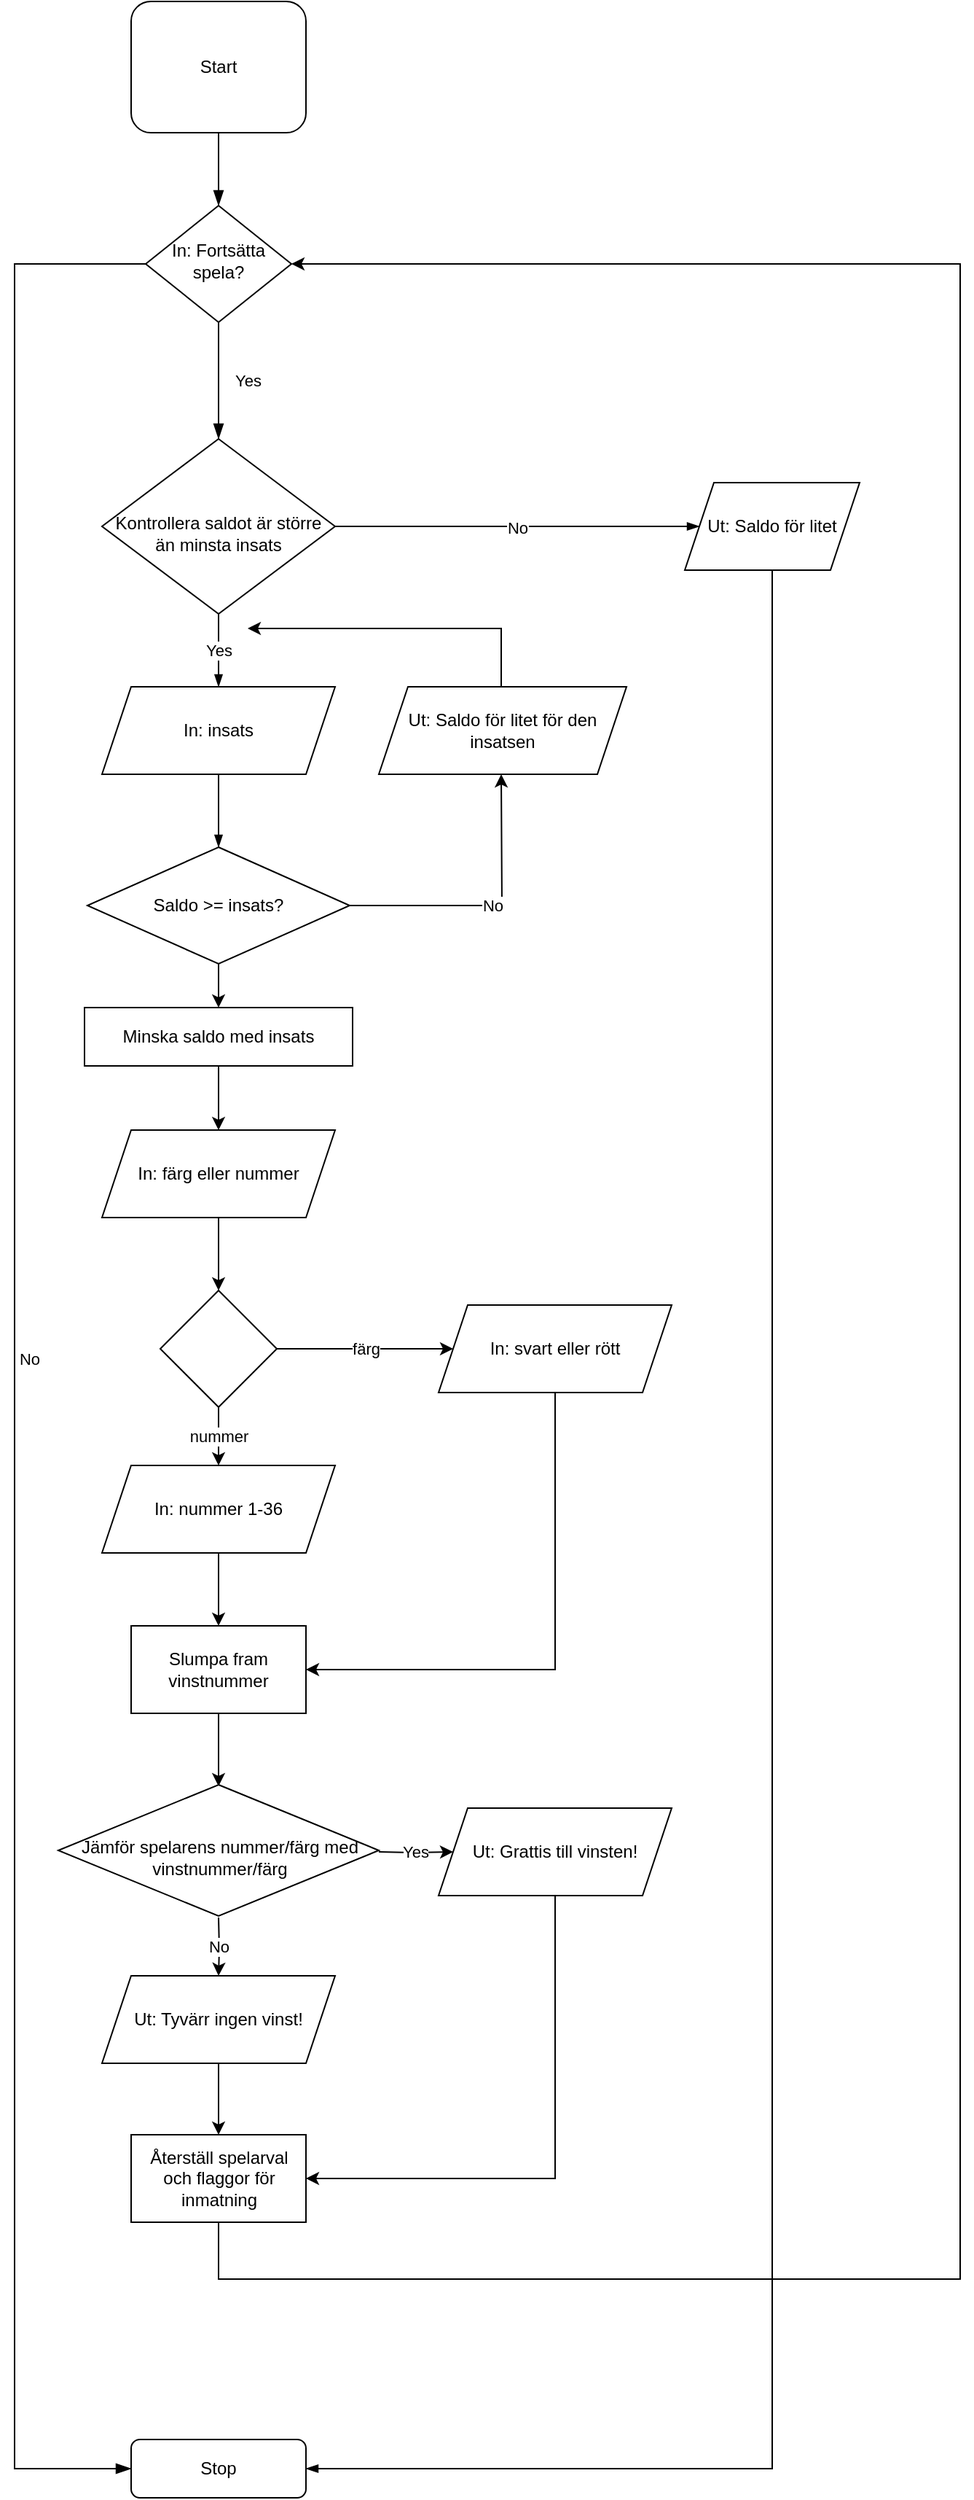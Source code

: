 <mxfile version="19.0.3" type="device"><diagram id="C5RBs43oDa-KdzZeNtuy" name="Page-1"><mxGraphModel dx="1156" dy="581" grid="0" gridSize="10" guides="1" tooltips="1" connect="1" arrows="1" fold="1" page="1" pageScale="1" pageWidth="827" pageHeight="1169" math="0" shadow="0"><root><mxCell id="WIyWlLk6GJQsqaUBKTNV-0"/><mxCell id="WIyWlLk6GJQsqaUBKTNV-1" parent="WIyWlLk6GJQsqaUBKTNV-0"/><mxCell id="WIyWlLk6GJQsqaUBKTNV-2" value="" style="rounded=0;html=1;jettySize=auto;orthogonalLoop=1;fontSize=11;endArrow=blockThin;endFill=1;endSize=8;strokeWidth=1;shadow=0;labelBackgroundColor=none;edgeStyle=orthogonalEdgeStyle;" parent="WIyWlLk6GJQsqaUBKTNV-1" source="WIyWlLk6GJQsqaUBKTNV-3" target="WIyWlLk6GJQsqaUBKTNV-6" edge="1"><mxGeometry relative="1" as="geometry"/></mxCell><mxCell id="WIyWlLk6GJQsqaUBKTNV-3" value="Start" style="rounded=1;whiteSpace=wrap;html=1;fontSize=12;glass=0;strokeWidth=1;shadow=0;" parent="WIyWlLk6GJQsqaUBKTNV-1" vertex="1"><mxGeometry x="160" y="30" width="120" height="90" as="geometry"/></mxCell><mxCell id="WIyWlLk6GJQsqaUBKTNV-4" value="Yes" style="rounded=0;html=1;jettySize=auto;orthogonalLoop=1;fontSize=11;endArrow=blockThin;endFill=1;endSize=8;strokeWidth=1;shadow=0;labelBackgroundColor=none;edgeStyle=orthogonalEdgeStyle;" parent="WIyWlLk6GJQsqaUBKTNV-1" source="WIyWlLk6GJQsqaUBKTNV-6" target="WIyWlLk6GJQsqaUBKTNV-10" edge="1"><mxGeometry y="20" relative="1" as="geometry"><mxPoint as="offset"/></mxGeometry></mxCell><mxCell id="WIyWlLk6GJQsqaUBKTNV-5" value="No" style="edgeStyle=orthogonalEdgeStyle;rounded=0;html=1;jettySize=auto;orthogonalLoop=1;fontSize=11;endArrow=blockThin;endFill=1;endSize=8;strokeWidth=1;shadow=0;labelBackgroundColor=none;exitX=0;exitY=0.5;exitDx=0;exitDy=0;entryX=0;entryY=0.5;entryDx=0;entryDy=0;" parent="WIyWlLk6GJQsqaUBKTNV-1" source="WIyWlLk6GJQsqaUBKTNV-6" target="WIyWlLk6GJQsqaUBKTNV-11" edge="1"><mxGeometry y="10" relative="1" as="geometry"><mxPoint as="offset"/><mxPoint x="90" y="440" as="targetPoint"/><Array as="points"><mxPoint x="80" y="210"/><mxPoint x="80" y="1722"/></Array></mxGeometry></mxCell><mxCell id="WIyWlLk6GJQsqaUBKTNV-6" value="In: Fortsätta spela?" style="rhombus;whiteSpace=wrap;html=1;shadow=0;fontFamily=Helvetica;fontSize=12;align=center;strokeWidth=1;spacing=6;spacingTop=-4;" parent="WIyWlLk6GJQsqaUBKTNV-1" vertex="1"><mxGeometry x="170" y="170" width="100" height="80" as="geometry"/></mxCell><mxCell id="add4nnjq6_vR_UrR0m75-5" value="No" style="edgeStyle=orthogonalEdgeStyle;rounded=0;orthogonalLoop=1;jettySize=auto;html=1;exitX=1;exitY=0.5;exitDx=0;exitDy=0;entryX=0;entryY=0.5;entryDx=0;entryDy=0;endArrow=blockThin;endFill=1;" parent="WIyWlLk6GJQsqaUBKTNV-1" source="WIyWlLk6GJQsqaUBKTNV-10" edge="1"><mxGeometry relative="1" as="geometry"><mxPoint x="550" y="390" as="targetPoint"/></mxGeometry></mxCell><mxCell id="add4nnjq6_vR_UrR0m75-9" value="Yes" style="edgeStyle=orthogonalEdgeStyle;rounded=0;orthogonalLoop=1;jettySize=auto;html=1;entryX=0.5;entryY=0;entryDx=0;entryDy=0;endArrow=blockThin;endFill=1;" parent="WIyWlLk6GJQsqaUBKTNV-1" source="WIyWlLk6GJQsqaUBKTNV-10" target="add4nnjq6_vR_UrR0m75-10" edge="1"><mxGeometry relative="1" as="geometry"><mxPoint x="220" y="520" as="targetPoint"/></mxGeometry></mxCell><mxCell id="WIyWlLk6GJQsqaUBKTNV-10" value="Kontrollera saldot är större än minsta insats" style="rhombus;whiteSpace=wrap;html=1;shadow=0;fontFamily=Helvetica;fontSize=12;align=center;strokeWidth=1;spacing=6;spacingTop=10;" parent="WIyWlLk6GJQsqaUBKTNV-1" vertex="1"><mxGeometry x="140" y="330" width="160" height="120" as="geometry"/></mxCell><mxCell id="WIyWlLk6GJQsqaUBKTNV-11" value="Stop" style="rounded=1;whiteSpace=wrap;html=1;fontSize=12;glass=0;strokeWidth=1;shadow=0;" parent="WIyWlLk6GJQsqaUBKTNV-1" vertex="1"><mxGeometry x="160" y="1702" width="120" height="40" as="geometry"/></mxCell><mxCell id="add4nnjq6_vR_UrR0m75-7" style="edgeStyle=orthogonalEdgeStyle;rounded=0;orthogonalLoop=1;jettySize=auto;html=1;entryX=1;entryY=0.5;entryDx=0;entryDy=0;endArrow=blockThin;endFill=1;" parent="WIyWlLk6GJQsqaUBKTNV-1" target="WIyWlLk6GJQsqaUBKTNV-11" edge="1"><mxGeometry relative="1" as="geometry"><Array as="points"><mxPoint x="600" y="420"/><mxPoint x="600" y="1722"/></Array><mxPoint x="610" y="420" as="sourcePoint"/></mxGeometry></mxCell><mxCell id="add4nnjq6_vR_UrR0m75-12" style="edgeStyle=orthogonalEdgeStyle;rounded=0;orthogonalLoop=1;jettySize=auto;html=1;entryX=0.5;entryY=0;entryDx=0;entryDy=0;endArrow=blockThin;endFill=1;" parent="WIyWlLk6GJQsqaUBKTNV-1" source="add4nnjq6_vR_UrR0m75-10" target="add4nnjq6_vR_UrR0m75-13" edge="1"><mxGeometry relative="1" as="geometry"><mxPoint x="220" y="610" as="targetPoint"/></mxGeometry></mxCell><mxCell id="add4nnjq6_vR_UrR0m75-10" value="In: insats" style="shape=parallelogram;perimeter=parallelogramPerimeter;whiteSpace=wrap;html=1;fixedSize=1;" parent="WIyWlLk6GJQsqaUBKTNV-1" vertex="1"><mxGeometry x="140" y="500" width="160" height="60" as="geometry"/></mxCell><mxCell id="lTKATb2LQ7OgM3ZhORIK-2" value="No" style="edgeStyle=orthogonalEdgeStyle;rounded=0;orthogonalLoop=1;jettySize=auto;html=1;exitX=1;exitY=0.5;exitDx=0;exitDy=0;entryX=0.5;entryY=1;entryDx=0;entryDy=0;" edge="1" parent="WIyWlLk6GJQsqaUBKTNV-1" source="add4nnjq6_vR_UrR0m75-13"><mxGeometry relative="1" as="geometry"><mxPoint x="414" y="560" as="targetPoint"/></mxGeometry></mxCell><mxCell id="lTKATb2LQ7OgM3ZhORIK-29" style="edgeStyle=orthogonalEdgeStyle;curved=0;rounded=1;sketch=0;orthogonalLoop=1;jettySize=auto;html=1;exitX=0.5;exitY=1;exitDx=0;exitDy=0;entryX=0.5;entryY=0;entryDx=0;entryDy=0;" edge="1" parent="WIyWlLk6GJQsqaUBKTNV-1" source="add4nnjq6_vR_UrR0m75-13" target="lTKATb2LQ7OgM3ZhORIK-28"><mxGeometry relative="1" as="geometry"/></mxCell><mxCell id="add4nnjq6_vR_UrR0m75-13" value="&lt;span&gt;Saldo &amp;gt;= insats?&lt;/span&gt;" style="rhombus;whiteSpace=wrap;html=1;" parent="WIyWlLk6GJQsqaUBKTNV-1" vertex="1"><mxGeometry x="130" y="610" width="180" height="80" as="geometry"/></mxCell><mxCell id="lTKATb2LQ7OgM3ZhORIK-3" style="edgeStyle=orthogonalEdgeStyle;rounded=0;orthogonalLoop=1;jettySize=auto;html=1;" edge="1" parent="WIyWlLk6GJQsqaUBKTNV-1"><mxGeometry relative="1" as="geometry"><mxPoint x="240" y="460" as="targetPoint"/><mxPoint x="414" y="500" as="sourcePoint"/><Array as="points"><mxPoint x="414" y="460"/></Array></mxGeometry></mxCell><mxCell id="lTKATb2LQ7OgM3ZhORIK-4" value="&lt;span style=&quot;&quot;&gt;Ut: Saldo för litet för den insatsen&lt;/span&gt;" style="shape=parallelogram;perimeter=parallelogramPerimeter;whiteSpace=wrap;html=1;fixedSize=1;" vertex="1" parent="WIyWlLk6GJQsqaUBKTNV-1"><mxGeometry x="330" y="500" width="170" height="60" as="geometry"/></mxCell><mxCell id="lTKATb2LQ7OgM3ZhORIK-5" value="&lt;span style=&quot;&quot;&gt;Ut: Saldo för litet&lt;/span&gt;" style="shape=parallelogram;perimeter=parallelogramPerimeter;whiteSpace=wrap;html=1;fixedSize=1;" vertex="1" parent="WIyWlLk6GJQsqaUBKTNV-1"><mxGeometry x="540" y="360" width="120" height="60" as="geometry"/></mxCell><mxCell id="lTKATb2LQ7OgM3ZhORIK-9" style="edgeStyle=orthogonalEdgeStyle;rounded=0;orthogonalLoop=1;jettySize=auto;html=1;exitX=0.5;exitY=1;exitDx=0;exitDy=0;entryX=0.5;entryY=0;entryDx=0;entryDy=0;" edge="1" parent="WIyWlLk6GJQsqaUBKTNV-1" source="lTKATb2LQ7OgM3ZhORIK-6" target="lTKATb2LQ7OgM3ZhORIK-8"><mxGeometry relative="1" as="geometry"/></mxCell><mxCell id="lTKATb2LQ7OgM3ZhORIK-6" value="&lt;span style=&quot;&quot;&gt;In: färg eller nummer&lt;/span&gt;" style="shape=parallelogram;perimeter=parallelogramPerimeter;whiteSpace=wrap;html=1;fixedSize=1;" vertex="1" parent="WIyWlLk6GJQsqaUBKTNV-1"><mxGeometry x="140" y="804" width="160" height="60" as="geometry"/></mxCell><mxCell id="lTKATb2LQ7OgM3ZhORIK-12" value="färg" style="edgeStyle=orthogonalEdgeStyle;rounded=0;orthogonalLoop=1;jettySize=auto;html=1;exitX=1;exitY=0.5;exitDx=0;exitDy=0;entryX=0;entryY=0.5;entryDx=0;entryDy=0;" edge="1" parent="WIyWlLk6GJQsqaUBKTNV-1" source="lTKATb2LQ7OgM3ZhORIK-8" target="lTKATb2LQ7OgM3ZhORIK-11"><mxGeometry relative="1" as="geometry"/></mxCell><mxCell id="lTKATb2LQ7OgM3ZhORIK-14" value="nummer" style="edgeStyle=orthogonalEdgeStyle;rounded=0;orthogonalLoop=1;jettySize=auto;html=1;exitX=0.5;exitY=1;exitDx=0;exitDy=0;entryX=0.5;entryY=0;entryDx=0;entryDy=0;" edge="1" parent="WIyWlLk6GJQsqaUBKTNV-1" source="lTKATb2LQ7OgM3ZhORIK-8" target="lTKATb2LQ7OgM3ZhORIK-13"><mxGeometry relative="1" as="geometry"/></mxCell><mxCell id="lTKATb2LQ7OgM3ZhORIK-8" value="" style="rhombus;whiteSpace=wrap;html=1;" vertex="1" parent="WIyWlLk6GJQsqaUBKTNV-1"><mxGeometry x="180" y="914" width="80" height="80" as="geometry"/></mxCell><mxCell id="lTKATb2LQ7OgM3ZhORIK-16" style="edgeStyle=orthogonalEdgeStyle;rounded=0;orthogonalLoop=1;jettySize=auto;html=1;entryX=1;entryY=0.5;entryDx=0;entryDy=0;exitX=0.5;exitY=1;exitDx=0;exitDy=0;" edge="1" parent="WIyWlLk6GJQsqaUBKTNV-1" source="lTKATb2LQ7OgM3ZhORIK-11" target="lTKATb2LQ7OgM3ZhORIK-15"><mxGeometry relative="1" as="geometry"><Array as="points"><mxPoint x="451" y="1174"/></Array></mxGeometry></mxCell><mxCell id="lTKATb2LQ7OgM3ZhORIK-11" value="&lt;span style=&quot;&quot;&gt;In: svart eller rött&lt;/span&gt;" style="shape=parallelogram;perimeter=parallelogramPerimeter;whiteSpace=wrap;html=1;fixedSize=1;" vertex="1" parent="WIyWlLk6GJQsqaUBKTNV-1"><mxGeometry x="371" y="924" width="160" height="60" as="geometry"/></mxCell><mxCell id="lTKATb2LQ7OgM3ZhORIK-17" style="edgeStyle=orthogonalEdgeStyle;rounded=0;orthogonalLoop=1;jettySize=auto;html=1;exitX=0.5;exitY=1;exitDx=0;exitDy=0;entryX=0.5;entryY=0;entryDx=0;entryDy=0;" edge="1" parent="WIyWlLk6GJQsqaUBKTNV-1" source="lTKATb2LQ7OgM3ZhORIK-13" target="lTKATb2LQ7OgM3ZhORIK-15"><mxGeometry relative="1" as="geometry"/></mxCell><mxCell id="lTKATb2LQ7OgM3ZhORIK-13" value="&lt;span style=&quot;&quot;&gt;In: nummer 1-36&lt;/span&gt;" style="shape=parallelogram;perimeter=parallelogramPerimeter;whiteSpace=wrap;html=1;fixedSize=1;" vertex="1" parent="WIyWlLk6GJQsqaUBKTNV-1"><mxGeometry x="140" y="1034" width="160" height="60" as="geometry"/></mxCell><mxCell id="lTKATb2LQ7OgM3ZhORIK-19" style="edgeStyle=orthogonalEdgeStyle;rounded=0;orthogonalLoop=1;jettySize=auto;html=1;exitX=0.5;exitY=1;exitDx=0;exitDy=0;entryX=0.5;entryY=0;entryDx=0;entryDy=0;" edge="1" parent="WIyWlLk6GJQsqaUBKTNV-1" source="lTKATb2LQ7OgM3ZhORIK-15"><mxGeometry relative="1" as="geometry"><mxPoint x="220" y="1254" as="targetPoint"/></mxGeometry></mxCell><mxCell id="lTKATb2LQ7OgM3ZhORIK-15" value="Slumpa fram vinstnummer" style="rounded=0;whiteSpace=wrap;html=1;" vertex="1" parent="WIyWlLk6GJQsqaUBKTNV-1"><mxGeometry x="160" y="1144" width="120" height="60" as="geometry"/></mxCell><mxCell id="lTKATb2LQ7OgM3ZhORIK-23" value="Yes" style="edgeStyle=orthogonalEdgeStyle;curved=0;rounded=1;sketch=0;orthogonalLoop=1;jettySize=auto;html=1;exitX=1;exitY=0.5;exitDx=0;exitDy=0;entryX=0;entryY=0.5;entryDx=0;entryDy=0;" edge="1" parent="WIyWlLk6GJQsqaUBKTNV-1" target="lTKATb2LQ7OgM3ZhORIK-21"><mxGeometry relative="1" as="geometry"><mxPoint x="330" y="1299" as="sourcePoint"/></mxGeometry></mxCell><mxCell id="lTKATb2LQ7OgM3ZhORIK-24" value="No" style="edgeStyle=orthogonalEdgeStyle;curved=0;rounded=1;sketch=0;orthogonalLoop=1;jettySize=auto;html=1;exitX=0.5;exitY=1;exitDx=0;exitDy=0;" edge="1" parent="WIyWlLk6GJQsqaUBKTNV-1" target="lTKATb2LQ7OgM3ZhORIK-22"><mxGeometry relative="1" as="geometry"><mxPoint x="220" y="1344" as="sourcePoint"/></mxGeometry></mxCell><mxCell id="lTKATb2LQ7OgM3ZhORIK-20" value="Jämför spelarens nummer/färg med vinstnummer/färg" style="rhombus;whiteSpace=wrap;html=1;spacingTop=10;spacing=2;spacingLeft=12;spacingRight=10;" vertex="1" parent="WIyWlLk6GJQsqaUBKTNV-1"><mxGeometry x="110" y="1253" width="220" height="90" as="geometry"/></mxCell><mxCell id="lTKATb2LQ7OgM3ZhORIK-31" style="edgeStyle=orthogonalEdgeStyle;rounded=0;sketch=0;orthogonalLoop=1;jettySize=auto;html=1;exitX=0.5;exitY=1;exitDx=0;exitDy=0;entryX=1;entryY=0.5;entryDx=0;entryDy=0;" edge="1" parent="WIyWlLk6GJQsqaUBKTNV-1" source="lTKATb2LQ7OgM3ZhORIK-21" target="lTKATb2LQ7OgM3ZhORIK-25"><mxGeometry relative="1" as="geometry"/></mxCell><mxCell id="lTKATb2LQ7OgM3ZhORIK-21" value="&lt;span style=&quot;&quot;&gt;Ut: Grattis till vinsten!&lt;/span&gt;" style="shape=parallelogram;perimeter=parallelogramPerimeter;whiteSpace=wrap;html=1;fixedSize=1;" vertex="1" parent="WIyWlLk6GJQsqaUBKTNV-1"><mxGeometry x="371" y="1269" width="160" height="60" as="geometry"/></mxCell><mxCell id="lTKATb2LQ7OgM3ZhORIK-26" style="edgeStyle=orthogonalEdgeStyle;curved=0;rounded=1;sketch=0;orthogonalLoop=1;jettySize=auto;html=1;exitX=0.5;exitY=1;exitDx=0;exitDy=0;entryX=0.5;entryY=0;entryDx=0;entryDy=0;" edge="1" parent="WIyWlLk6GJQsqaUBKTNV-1" source="lTKATb2LQ7OgM3ZhORIK-22" target="lTKATb2LQ7OgM3ZhORIK-25"><mxGeometry relative="1" as="geometry"/></mxCell><mxCell id="lTKATb2LQ7OgM3ZhORIK-22" value="&lt;span style=&quot;&quot;&gt;Ut: Tyvärr ingen vinst!&lt;/span&gt;" style="shape=parallelogram;perimeter=parallelogramPerimeter;whiteSpace=wrap;html=1;fixedSize=1;" vertex="1" parent="WIyWlLk6GJQsqaUBKTNV-1"><mxGeometry x="140" y="1384" width="160" height="60" as="geometry"/></mxCell><mxCell id="lTKATb2LQ7OgM3ZhORIK-32" style="edgeStyle=orthogonalEdgeStyle;rounded=0;sketch=0;orthogonalLoop=1;jettySize=auto;html=1;entryX=1;entryY=0.5;entryDx=0;entryDy=0;" edge="1" parent="WIyWlLk6GJQsqaUBKTNV-1" source="lTKATb2LQ7OgM3ZhORIK-25" target="WIyWlLk6GJQsqaUBKTNV-6"><mxGeometry relative="1" as="geometry"><Array as="points"><mxPoint x="220" y="1592"/><mxPoint x="729" y="1592"/><mxPoint x="729" y="210"/></Array></mxGeometry></mxCell><mxCell id="lTKATb2LQ7OgM3ZhORIK-25" value="Återställ spelarval och flaggor för inmatning" style="rounded=0;whiteSpace=wrap;html=1;sketch=0;spacingLeft=1;" vertex="1" parent="WIyWlLk6GJQsqaUBKTNV-1"><mxGeometry x="160" y="1493" width="120" height="60" as="geometry"/></mxCell><mxCell id="lTKATb2LQ7OgM3ZhORIK-30" style="edgeStyle=orthogonalEdgeStyle;curved=0;rounded=1;sketch=0;orthogonalLoop=1;jettySize=auto;html=1;exitX=0.5;exitY=1;exitDx=0;exitDy=0;entryX=0.5;entryY=0;entryDx=0;entryDy=0;" edge="1" parent="WIyWlLk6GJQsqaUBKTNV-1" source="lTKATb2LQ7OgM3ZhORIK-28" target="lTKATb2LQ7OgM3ZhORIK-6"><mxGeometry relative="1" as="geometry"/></mxCell><mxCell id="lTKATb2LQ7OgM3ZhORIK-28" value="Minska saldo med insats" style="rounded=0;whiteSpace=wrap;html=1;sketch=0;" vertex="1" parent="WIyWlLk6GJQsqaUBKTNV-1"><mxGeometry x="128" y="720" width="184" height="40" as="geometry"/></mxCell></root></mxGraphModel></diagram></mxfile>